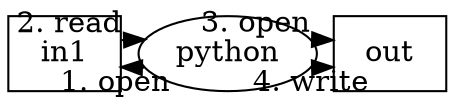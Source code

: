 digraph d {
layout=sfdp;
overlap=scalexy;
"28781_0" [label= "python"]
"out" [shape =box]
"in1" [shape =box]


"28781_0" -> "in1" [style=dotted label="1. open"]
"in1" -> "28781_0" [label="2. read"]
"28781_0" -> "out" [style=dotted label="3. open"]
"28781_0" -> "out" [label="4. write"]
}
